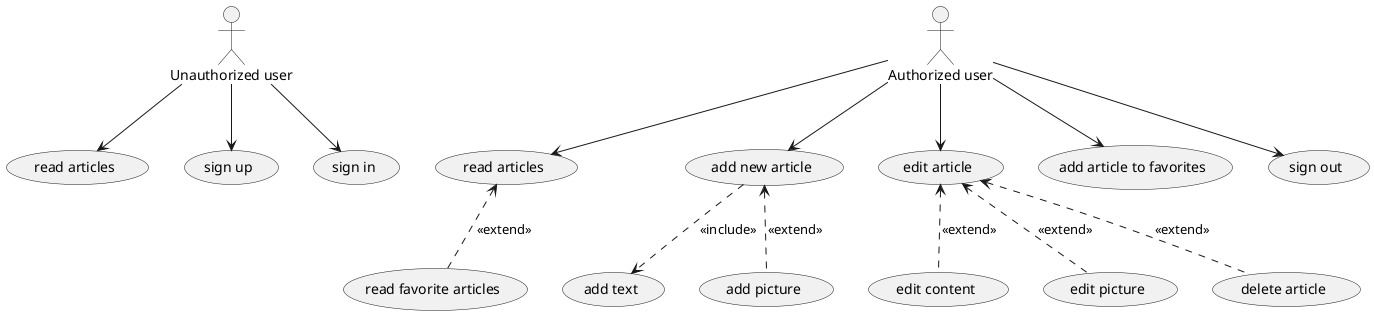 @startuml
:Unauthorized user: --> (read articles)
:Unauthorized user: --> (sign up)
:Unauthorized user: --> (sign in)

(read articles) as (read)

:Authorized user: --> (read)
:Authorized user: --> (add new article)
:Authorized user: --> (edit article)
:Authorized user: --> (add article to favorites)
:Authorized user: --> (sign out)

(read) <.. (read favorite articles) : <<extend>>
(add new article) ..> (add text) : <<include>>
(add new article) <.. (add picture) : <<extend>>

(edit article) <.. (edit content) : <<extend>>
(edit article) <.. (edit picture) : <<extend>>
(edit article) <.. (delete article) : <<extend>>
@enduml